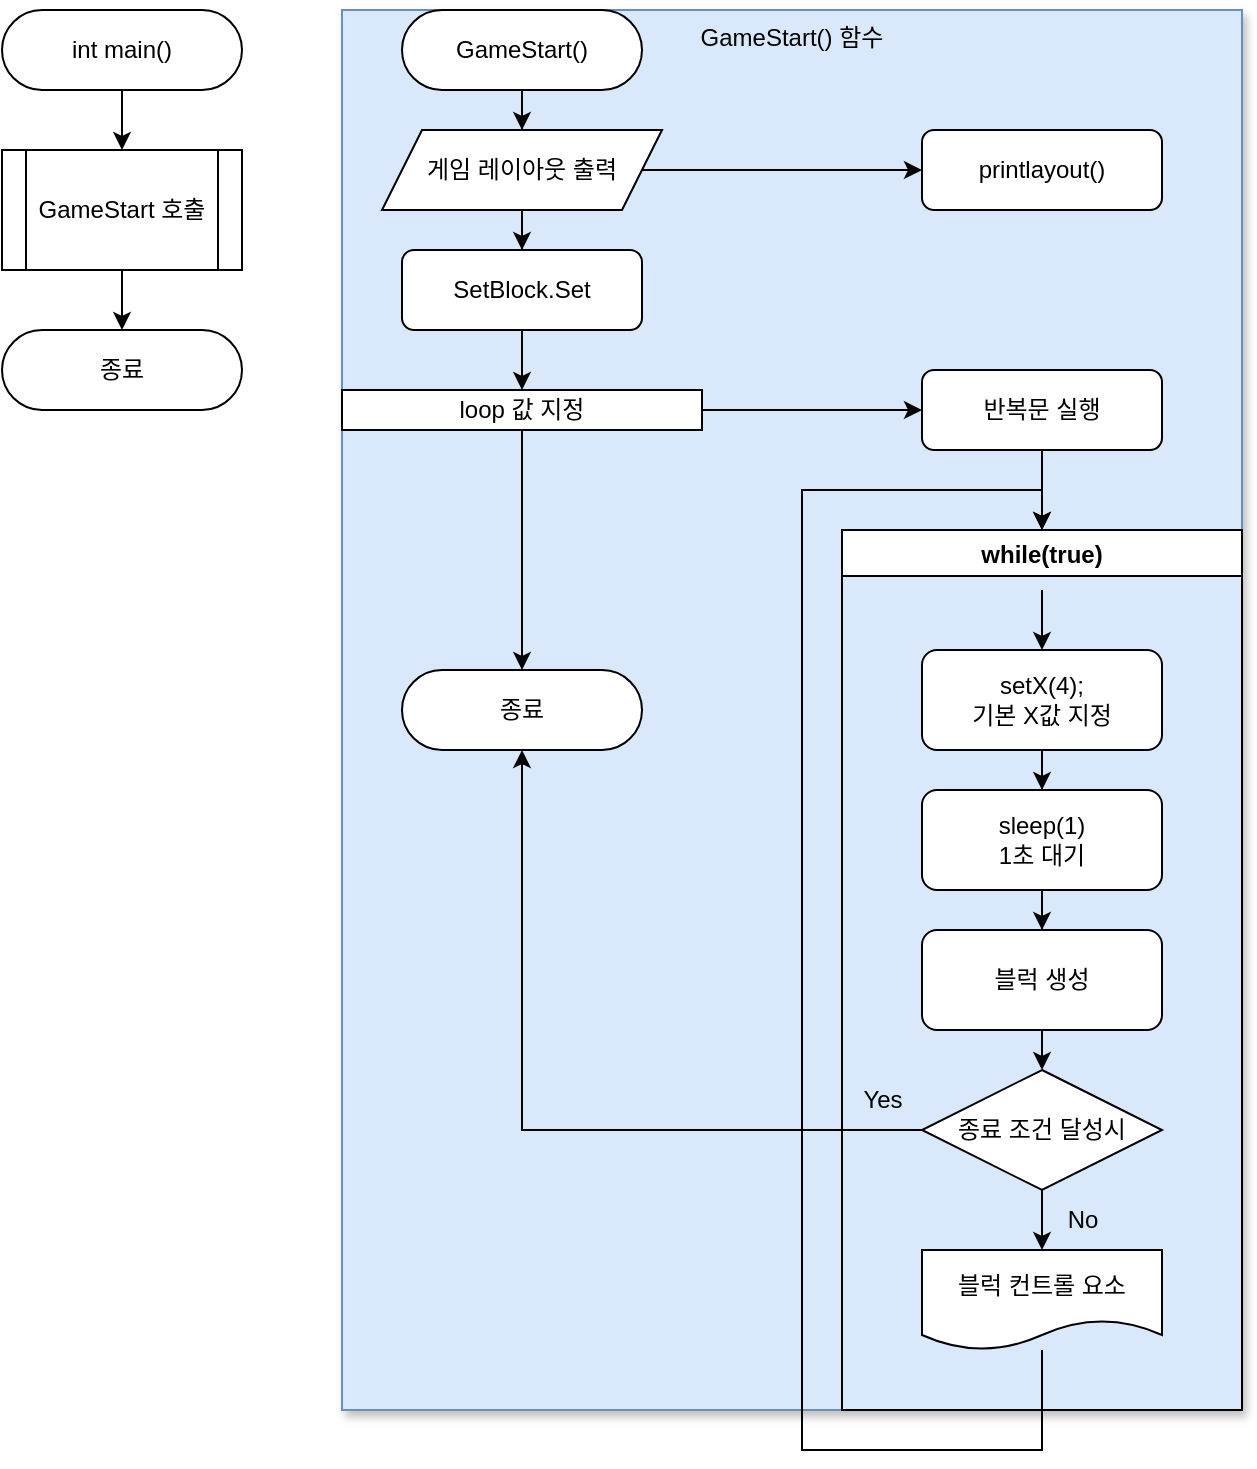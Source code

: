 <mxfile version="21.7.5" type="github">
  <diagram id="C5RBs43oDa-KdzZeNtuy" name="Page-1">
    <mxGraphModel dx="538" dy="706" grid="1" gridSize="10" guides="1" tooltips="1" connect="1" arrows="1" fold="1" page="1" pageScale="1" pageWidth="1920" pageHeight="1200" math="0" shadow="0">
      <root>
        <mxCell id="WIyWlLk6GJQsqaUBKTNV-0" />
        <mxCell id="WIyWlLk6GJQsqaUBKTNV-1" parent="WIyWlLk6GJQsqaUBKTNV-0" />
        <mxCell id="5d733WWYKnMpA0IRew81-57" style="edgeStyle=orthogonalEdgeStyle;rounded=0;orthogonalLoop=1;jettySize=auto;html=1;entryX=0.5;entryY=0;entryDx=0;entryDy=0;" edge="1" parent="WIyWlLk6GJQsqaUBKTNV-1" source="5d733WWYKnMpA0IRew81-53" target="5d733WWYKnMpA0IRew81-56">
          <mxGeometry relative="1" as="geometry" />
        </mxCell>
        <mxCell id="5d733WWYKnMpA0IRew81-53" value="int main()" style="rounded=1;whiteSpace=wrap;html=1;fontSize=12;glass=0;strokeWidth=1;shadow=0;arcSize=50;" vertex="1" parent="WIyWlLk6GJQsqaUBKTNV-1">
          <mxGeometry x="440" y="80" width="120" height="40" as="geometry" />
        </mxCell>
        <mxCell id="5d733WWYKnMpA0IRew81-59" style="edgeStyle=orthogonalEdgeStyle;rounded=0;orthogonalLoop=1;jettySize=auto;html=1;" edge="1" parent="WIyWlLk6GJQsqaUBKTNV-1" source="5d733WWYKnMpA0IRew81-56" target="5d733WWYKnMpA0IRew81-58">
          <mxGeometry relative="1" as="geometry" />
        </mxCell>
        <mxCell id="5d733WWYKnMpA0IRew81-56" value="GameStart 호출" style="shape=process;whiteSpace=wrap;html=1;backgroundOutline=1;" vertex="1" parent="WIyWlLk6GJQsqaUBKTNV-1">
          <mxGeometry x="440" y="150" width="120" height="60" as="geometry" />
        </mxCell>
        <mxCell id="5d733WWYKnMpA0IRew81-58" value="종료" style="rounded=1;whiteSpace=wrap;html=1;arcSize=50;" vertex="1" parent="WIyWlLk6GJQsqaUBKTNV-1">
          <mxGeometry x="440" y="240" width="120" height="40" as="geometry" />
        </mxCell>
        <mxCell id="5d733WWYKnMpA0IRew81-60" value="GameStart() 함수" style="group;fillStyle=auto;fillColor=#dae8fc;strokeColor=#6c8ebf;rounded=0;glass=0;shadow=1;" vertex="1" connectable="0" parent="WIyWlLk6GJQsqaUBKTNV-1">
          <mxGeometry x="610" y="80" width="450" height="700" as="geometry" />
        </mxCell>
        <mxCell id="WIyWlLk6GJQsqaUBKTNV-3" value="GameStart()" style="rounded=1;whiteSpace=wrap;html=1;fontSize=12;glass=0;strokeWidth=1;shadow=0;arcSize=50;" parent="5d733WWYKnMpA0IRew81-60" vertex="1">
          <mxGeometry x="30.0" width="120.0" height="40" as="geometry" />
        </mxCell>
        <mxCell id="5d733WWYKnMpA0IRew81-0" value="게임 레이아웃 출력" style="rounded=1;whiteSpace=wrap;html=1;fontSize=12;glass=0;strokeWidth=1;shadow=0;shape=parallelogram;perimeter=parallelogramPerimeter;fixedSize=1;arcSize=0;" vertex="1" parent="5d733WWYKnMpA0IRew81-60">
          <mxGeometry x="20" y="60" width="140" height="40" as="geometry" />
        </mxCell>
        <mxCell id="5d733WWYKnMpA0IRew81-1" value="" style="edgeStyle=orthogonalEdgeStyle;rounded=0;orthogonalLoop=1;jettySize=auto;html=1;" edge="1" parent="5d733WWYKnMpA0IRew81-60" source="WIyWlLk6GJQsqaUBKTNV-3" target="5d733WWYKnMpA0IRew81-0">
          <mxGeometry relative="1" as="geometry" />
        </mxCell>
        <mxCell id="5d733WWYKnMpA0IRew81-3" value="SetBlock.Set" style="rounded=1;whiteSpace=wrap;html=1;fontSize=12;glass=0;strokeWidth=1;shadow=0;" vertex="1" parent="5d733WWYKnMpA0IRew81-60">
          <mxGeometry x="30.0" y="120" width="120.0" height="40" as="geometry" />
        </mxCell>
        <mxCell id="5d733WWYKnMpA0IRew81-4" value="" style="edgeStyle=orthogonalEdgeStyle;rounded=0;orthogonalLoop=1;jettySize=auto;html=1;" edge="1" parent="5d733WWYKnMpA0IRew81-60" source="5d733WWYKnMpA0IRew81-0" target="5d733WWYKnMpA0IRew81-3">
          <mxGeometry relative="1" as="geometry" />
        </mxCell>
        <mxCell id="5d733WWYKnMpA0IRew81-5" value="printlayout()" style="rounded=1;whiteSpace=wrap;html=1;fontSize=12;glass=0;strokeWidth=1;shadow=0;" vertex="1" parent="5d733WWYKnMpA0IRew81-60">
          <mxGeometry x="290.0" y="60" width="120.0" height="40" as="geometry" />
        </mxCell>
        <mxCell id="5d733WWYKnMpA0IRew81-6" value="" style="edgeStyle=orthogonalEdgeStyle;rounded=0;orthogonalLoop=1;jettySize=auto;html=1;" edge="1" parent="5d733WWYKnMpA0IRew81-60" source="5d733WWYKnMpA0IRew81-0" target="5d733WWYKnMpA0IRew81-5">
          <mxGeometry relative="1" as="geometry" />
        </mxCell>
        <mxCell id="5d733WWYKnMpA0IRew81-7" value="loop 값 지정" style="rounded=1;whiteSpace=wrap;html=1;fontSize=12;glass=0;strokeWidth=1;shadow=0;arcSize=0;" vertex="1" parent="5d733WWYKnMpA0IRew81-60">
          <mxGeometry y="190" width="180" height="20" as="geometry" />
        </mxCell>
        <mxCell id="5d733WWYKnMpA0IRew81-8" value="" style="edgeStyle=orthogonalEdgeStyle;rounded=0;orthogonalLoop=1;jettySize=auto;html=1;" edge="1" parent="5d733WWYKnMpA0IRew81-60" source="5d733WWYKnMpA0IRew81-3" target="5d733WWYKnMpA0IRew81-7">
          <mxGeometry relative="1" as="geometry" />
        </mxCell>
        <mxCell id="5d733WWYKnMpA0IRew81-17" value="while(true)" style="swimlane;" vertex="1" parent="5d733WWYKnMpA0IRew81-60">
          <mxGeometry x="250" y="260" width="200" height="440" as="geometry" />
        </mxCell>
        <mxCell id="5d733WWYKnMpA0IRew81-29" value="" style="edgeStyle=orthogonalEdgeStyle;rounded=0;orthogonalLoop=1;jettySize=auto;html=1;" edge="1" parent="5d733WWYKnMpA0IRew81-17" source="5d733WWYKnMpA0IRew81-23" target="5d733WWYKnMpA0IRew81-28">
          <mxGeometry relative="1" as="geometry" />
        </mxCell>
        <mxCell id="5d733WWYKnMpA0IRew81-23" value="setX(4);&lt;br&gt;기본 X값 지정" style="rounded=1;whiteSpace=wrap;html=1;fontSize=12;glass=0;strokeWidth=1;shadow=0;" vertex="1" parent="5d733WWYKnMpA0IRew81-17">
          <mxGeometry x="40.0" y="60" width="120" height="50" as="geometry" />
        </mxCell>
        <mxCell id="5d733WWYKnMpA0IRew81-27" value="" style="endArrow=classic;html=1;rounded=0;entryX=0.5;entryY=0;entryDx=0;entryDy=0;" edge="1" parent="5d733WWYKnMpA0IRew81-17" target="5d733WWYKnMpA0IRew81-23">
          <mxGeometry width="50" height="50" relative="1" as="geometry">
            <mxPoint x="100" y="30" as="sourcePoint" />
            <mxPoint x="20.0" y="50" as="targetPoint" />
          </mxGeometry>
        </mxCell>
        <mxCell id="5d733WWYKnMpA0IRew81-31" value="" style="edgeStyle=orthogonalEdgeStyle;rounded=0;orthogonalLoop=1;jettySize=auto;html=1;" edge="1" parent="5d733WWYKnMpA0IRew81-17" source="5d733WWYKnMpA0IRew81-28" target="5d733WWYKnMpA0IRew81-30">
          <mxGeometry relative="1" as="geometry" />
        </mxCell>
        <mxCell id="5d733WWYKnMpA0IRew81-28" value="sleep(1)&lt;br&gt;1초 대기" style="rounded=1;whiteSpace=wrap;html=1;fontSize=12;glass=0;strokeWidth=1;shadow=0;" vertex="1" parent="5d733WWYKnMpA0IRew81-17">
          <mxGeometry x="40.0" y="130" width="120" height="50" as="geometry" />
        </mxCell>
        <mxCell id="5d733WWYKnMpA0IRew81-42" style="edgeStyle=orthogonalEdgeStyle;rounded=0;orthogonalLoop=1;jettySize=auto;html=1;exitX=0.5;exitY=1;exitDx=0;exitDy=0;entryX=0.5;entryY=0;entryDx=0;entryDy=0;" edge="1" parent="5d733WWYKnMpA0IRew81-17" source="5d733WWYKnMpA0IRew81-30" target="5d733WWYKnMpA0IRew81-41">
          <mxGeometry relative="1" as="geometry" />
        </mxCell>
        <mxCell id="5d733WWYKnMpA0IRew81-30" value="블럭 생성" style="rounded=1;whiteSpace=wrap;html=1;fontSize=12;glass=0;strokeWidth=1;shadow=0;" vertex="1" parent="5d733WWYKnMpA0IRew81-17">
          <mxGeometry x="40.0" y="200" width="120" height="50" as="geometry" />
        </mxCell>
        <mxCell id="5d733WWYKnMpA0IRew81-48" value="" style="edgeStyle=orthogonalEdgeStyle;rounded=0;orthogonalLoop=1;jettySize=auto;html=1;" edge="1" parent="5d733WWYKnMpA0IRew81-17" source="5d733WWYKnMpA0IRew81-41" target="5d733WWYKnMpA0IRew81-47">
          <mxGeometry relative="1" as="geometry" />
        </mxCell>
        <mxCell id="5d733WWYKnMpA0IRew81-41" value="종료 조건 달성시" style="rhombus;whiteSpace=wrap;html=1;" vertex="1" parent="5d733WWYKnMpA0IRew81-17">
          <mxGeometry x="40.0" y="270" width="120" height="60" as="geometry" />
        </mxCell>
        <mxCell id="5d733WWYKnMpA0IRew81-49" style="edgeStyle=orthogonalEdgeStyle;rounded=0;orthogonalLoop=1;jettySize=auto;html=1;entryX=0.5;entryY=0;entryDx=0;entryDy=0;" edge="1" parent="5d733WWYKnMpA0IRew81-17" source="5d733WWYKnMpA0IRew81-47" target="5d733WWYKnMpA0IRew81-17">
          <mxGeometry relative="1" as="geometry">
            <mxPoint x="-50" y="90" as="targetPoint" />
            <Array as="points">
              <mxPoint x="100" y="460" />
              <mxPoint x="-20" y="460" />
              <mxPoint x="-20" y="-20" />
              <mxPoint x="100" y="-20" />
            </Array>
          </mxGeometry>
        </mxCell>
        <mxCell id="5d733WWYKnMpA0IRew81-47" value="블럭 컨트롤 요소" style="shape=document;whiteSpace=wrap;html=1;boundedLbl=1;" vertex="1" parent="5d733WWYKnMpA0IRew81-17">
          <mxGeometry x="40.0" y="360" width="120" height="50" as="geometry" />
        </mxCell>
        <mxCell id="5d733WWYKnMpA0IRew81-50" value="No" style="text;html=1;align=center;verticalAlign=middle;resizable=0;points=[];autosize=1;strokeColor=none;fillColor=none;" vertex="1" parent="5d733WWYKnMpA0IRew81-17">
          <mxGeometry x="100" y="330" width="40" height="30" as="geometry" />
        </mxCell>
        <mxCell id="5d733WWYKnMpA0IRew81-52" value="Yes" style="text;html=1;align=center;verticalAlign=middle;resizable=0;points=[];autosize=1;strokeColor=none;fillColor=none;" vertex="1" parent="5d733WWYKnMpA0IRew81-17">
          <mxGeometry y="270" width="40" height="30" as="geometry" />
        </mxCell>
        <mxCell id="5d733WWYKnMpA0IRew81-22" style="edgeStyle=orthogonalEdgeStyle;rounded=0;orthogonalLoop=1;jettySize=auto;html=1;exitX=0.5;exitY=1;exitDx=0;exitDy=0;entryX=0.5;entryY=0;entryDx=0;entryDy=0;" edge="1" parent="5d733WWYKnMpA0IRew81-60" source="5d733WWYKnMpA0IRew81-18" target="5d733WWYKnMpA0IRew81-17">
          <mxGeometry relative="1" as="geometry" />
        </mxCell>
        <mxCell id="5d733WWYKnMpA0IRew81-18" value="반복문 실행" style="rounded=1;whiteSpace=wrap;html=1;fontSize=12;glass=0;strokeWidth=1;shadow=0;" vertex="1" parent="5d733WWYKnMpA0IRew81-60">
          <mxGeometry x="290.0" y="180" width="120.0" height="40" as="geometry" />
        </mxCell>
        <mxCell id="5d733WWYKnMpA0IRew81-19" value="" style="edgeStyle=orthogonalEdgeStyle;rounded=0;orthogonalLoop=1;jettySize=auto;html=1;" edge="1" parent="5d733WWYKnMpA0IRew81-60" source="5d733WWYKnMpA0IRew81-7" target="5d733WWYKnMpA0IRew81-18">
          <mxGeometry relative="1" as="geometry" />
        </mxCell>
        <mxCell id="5d733WWYKnMpA0IRew81-43" value="종료" style="rounded=1;whiteSpace=wrap;html=1;arcSize=50;" vertex="1" parent="5d733WWYKnMpA0IRew81-60">
          <mxGeometry x="30.0" y="330" width="120.0" height="40" as="geometry" />
        </mxCell>
        <mxCell id="5d733WWYKnMpA0IRew81-44" style="edgeStyle=orthogonalEdgeStyle;rounded=0;orthogonalLoop=1;jettySize=auto;html=1;entryX=0.5;entryY=0;entryDx=0;entryDy=0;" edge="1" parent="5d733WWYKnMpA0IRew81-60" source="5d733WWYKnMpA0IRew81-7" target="5d733WWYKnMpA0IRew81-43">
          <mxGeometry relative="1" as="geometry" />
        </mxCell>
        <mxCell id="5d733WWYKnMpA0IRew81-51" style="edgeStyle=orthogonalEdgeStyle;rounded=0;orthogonalLoop=1;jettySize=auto;html=1;entryX=0.5;entryY=1;entryDx=0;entryDy=0;" edge="1" parent="5d733WWYKnMpA0IRew81-60" source="5d733WWYKnMpA0IRew81-41" target="5d733WWYKnMpA0IRew81-43">
          <mxGeometry relative="1" as="geometry" />
        </mxCell>
      </root>
    </mxGraphModel>
  </diagram>
</mxfile>
